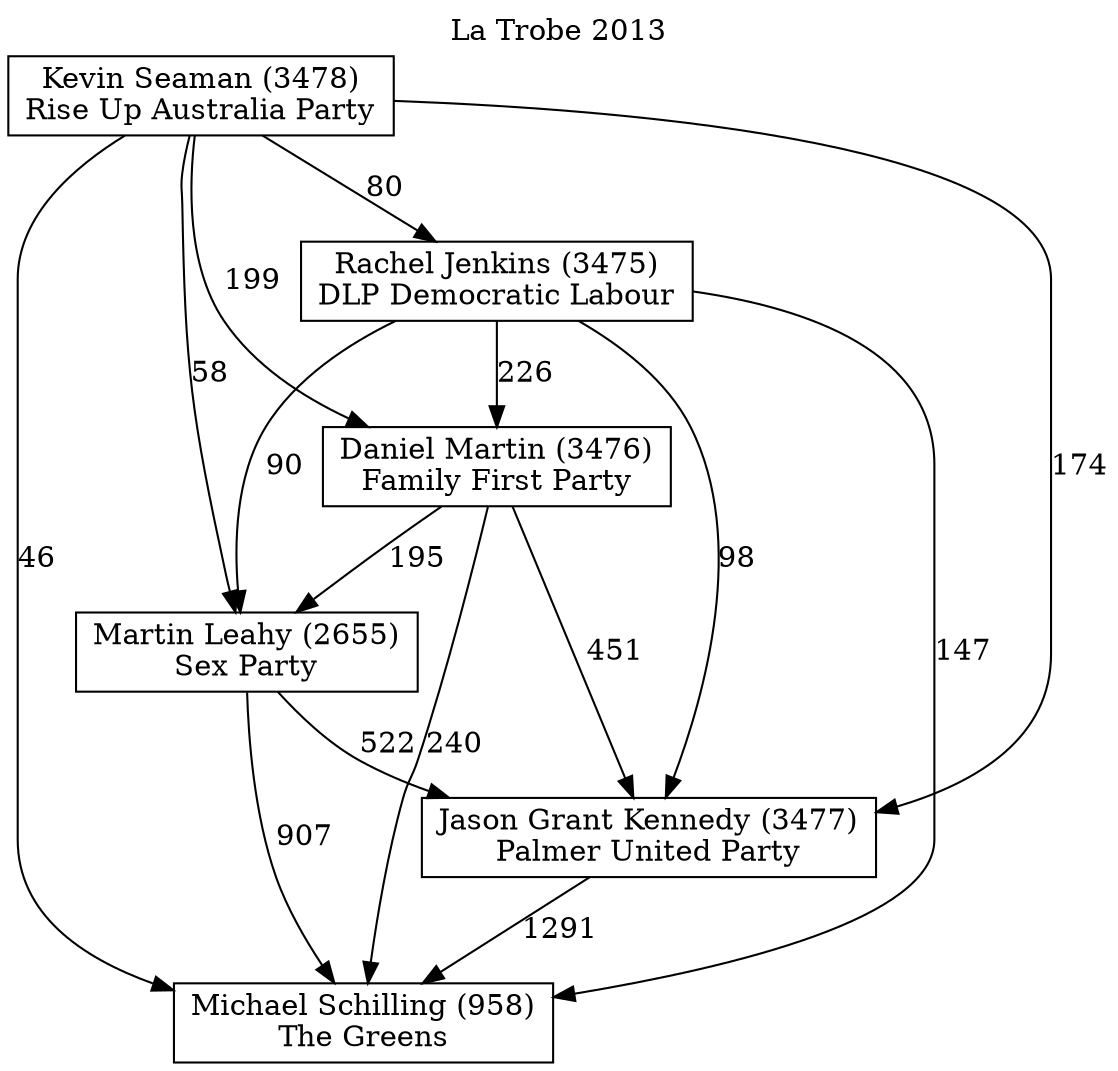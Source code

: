 // House preference flow
digraph "Michael Schilling (958)_La Trobe_2013" {
	graph [label="La Trobe 2013" labelloc=t mclimit=10]
	node [shape=box]
	"Michael Schilling (958)" [label="Michael Schilling (958)
The Greens"]
	"Jason Grant Kennedy (3477)" [label="Jason Grant Kennedy (3477)
Palmer United Party"]
	"Martin Leahy (2655)" [label="Martin Leahy (2655)
Sex Party"]
	"Daniel Martin (3476)" [label="Daniel Martin (3476)
Family First Party"]
	"Rachel Jenkins (3475)" [label="Rachel Jenkins (3475)
DLP Democratic Labour"]
	"Kevin Seaman (3478)" [label="Kevin Seaman (3478)
Rise Up Australia Party"]
	"Michael Schilling (958)" [label="Michael Schilling (958)
The Greens"]
	"Martin Leahy (2655)" [label="Martin Leahy (2655)
Sex Party"]
	"Daniel Martin (3476)" [label="Daniel Martin (3476)
Family First Party"]
	"Rachel Jenkins (3475)" [label="Rachel Jenkins (3475)
DLP Democratic Labour"]
	"Kevin Seaman (3478)" [label="Kevin Seaman (3478)
Rise Up Australia Party"]
	"Michael Schilling (958)" [label="Michael Schilling (958)
The Greens"]
	"Daniel Martin (3476)" [label="Daniel Martin (3476)
Family First Party"]
	"Rachel Jenkins (3475)" [label="Rachel Jenkins (3475)
DLP Democratic Labour"]
	"Kevin Seaman (3478)" [label="Kevin Seaman (3478)
Rise Up Australia Party"]
	"Michael Schilling (958)" [label="Michael Schilling (958)
The Greens"]
	"Rachel Jenkins (3475)" [label="Rachel Jenkins (3475)
DLP Democratic Labour"]
	"Kevin Seaman (3478)" [label="Kevin Seaman (3478)
Rise Up Australia Party"]
	"Michael Schilling (958)" [label="Michael Schilling (958)
The Greens"]
	"Kevin Seaman (3478)" [label="Kevin Seaman (3478)
Rise Up Australia Party"]
	"Kevin Seaman (3478)" [label="Kevin Seaman (3478)
Rise Up Australia Party"]
	"Rachel Jenkins (3475)" [label="Rachel Jenkins (3475)
DLP Democratic Labour"]
	"Kevin Seaman (3478)" [label="Kevin Seaman (3478)
Rise Up Australia Party"]
	"Kevin Seaman (3478)" [label="Kevin Seaman (3478)
Rise Up Australia Party"]
	"Daniel Martin (3476)" [label="Daniel Martin (3476)
Family First Party"]
	"Rachel Jenkins (3475)" [label="Rachel Jenkins (3475)
DLP Democratic Labour"]
	"Kevin Seaman (3478)" [label="Kevin Seaman (3478)
Rise Up Australia Party"]
	"Daniel Martin (3476)" [label="Daniel Martin (3476)
Family First Party"]
	"Kevin Seaman (3478)" [label="Kevin Seaman (3478)
Rise Up Australia Party"]
	"Kevin Seaman (3478)" [label="Kevin Seaman (3478)
Rise Up Australia Party"]
	"Rachel Jenkins (3475)" [label="Rachel Jenkins (3475)
DLP Democratic Labour"]
	"Kevin Seaman (3478)" [label="Kevin Seaman (3478)
Rise Up Australia Party"]
	"Kevin Seaman (3478)" [label="Kevin Seaman (3478)
Rise Up Australia Party"]
	"Martin Leahy (2655)" [label="Martin Leahy (2655)
Sex Party"]
	"Daniel Martin (3476)" [label="Daniel Martin (3476)
Family First Party"]
	"Rachel Jenkins (3475)" [label="Rachel Jenkins (3475)
DLP Democratic Labour"]
	"Kevin Seaman (3478)" [label="Kevin Seaman (3478)
Rise Up Australia Party"]
	"Martin Leahy (2655)" [label="Martin Leahy (2655)
Sex Party"]
	"Rachel Jenkins (3475)" [label="Rachel Jenkins (3475)
DLP Democratic Labour"]
	"Kevin Seaman (3478)" [label="Kevin Seaman (3478)
Rise Up Australia Party"]
	"Martin Leahy (2655)" [label="Martin Leahy (2655)
Sex Party"]
	"Kevin Seaman (3478)" [label="Kevin Seaman (3478)
Rise Up Australia Party"]
	"Kevin Seaman (3478)" [label="Kevin Seaman (3478)
Rise Up Australia Party"]
	"Rachel Jenkins (3475)" [label="Rachel Jenkins (3475)
DLP Democratic Labour"]
	"Kevin Seaman (3478)" [label="Kevin Seaman (3478)
Rise Up Australia Party"]
	"Kevin Seaman (3478)" [label="Kevin Seaman (3478)
Rise Up Australia Party"]
	"Daniel Martin (3476)" [label="Daniel Martin (3476)
Family First Party"]
	"Rachel Jenkins (3475)" [label="Rachel Jenkins (3475)
DLP Democratic Labour"]
	"Kevin Seaman (3478)" [label="Kevin Seaman (3478)
Rise Up Australia Party"]
	"Daniel Martin (3476)" [label="Daniel Martin (3476)
Family First Party"]
	"Kevin Seaman (3478)" [label="Kevin Seaman (3478)
Rise Up Australia Party"]
	"Kevin Seaman (3478)" [label="Kevin Seaman (3478)
Rise Up Australia Party"]
	"Rachel Jenkins (3475)" [label="Rachel Jenkins (3475)
DLP Democratic Labour"]
	"Kevin Seaman (3478)" [label="Kevin Seaman (3478)
Rise Up Australia Party"]
	"Kevin Seaman (3478)" [label="Kevin Seaman (3478)
Rise Up Australia Party"]
	"Jason Grant Kennedy (3477)" [label="Jason Grant Kennedy (3477)
Palmer United Party"]
	"Martin Leahy (2655)" [label="Martin Leahy (2655)
Sex Party"]
	"Daniel Martin (3476)" [label="Daniel Martin (3476)
Family First Party"]
	"Rachel Jenkins (3475)" [label="Rachel Jenkins (3475)
DLP Democratic Labour"]
	"Kevin Seaman (3478)" [label="Kevin Seaman (3478)
Rise Up Australia Party"]
	"Jason Grant Kennedy (3477)" [label="Jason Grant Kennedy (3477)
Palmer United Party"]
	"Daniel Martin (3476)" [label="Daniel Martin (3476)
Family First Party"]
	"Rachel Jenkins (3475)" [label="Rachel Jenkins (3475)
DLP Democratic Labour"]
	"Kevin Seaman (3478)" [label="Kevin Seaman (3478)
Rise Up Australia Party"]
	"Jason Grant Kennedy (3477)" [label="Jason Grant Kennedy (3477)
Palmer United Party"]
	"Rachel Jenkins (3475)" [label="Rachel Jenkins (3475)
DLP Democratic Labour"]
	"Kevin Seaman (3478)" [label="Kevin Seaman (3478)
Rise Up Australia Party"]
	"Jason Grant Kennedy (3477)" [label="Jason Grant Kennedy (3477)
Palmer United Party"]
	"Kevin Seaman (3478)" [label="Kevin Seaman (3478)
Rise Up Australia Party"]
	"Kevin Seaman (3478)" [label="Kevin Seaman (3478)
Rise Up Australia Party"]
	"Rachel Jenkins (3475)" [label="Rachel Jenkins (3475)
DLP Democratic Labour"]
	"Kevin Seaman (3478)" [label="Kevin Seaman (3478)
Rise Up Australia Party"]
	"Kevin Seaman (3478)" [label="Kevin Seaman (3478)
Rise Up Australia Party"]
	"Daniel Martin (3476)" [label="Daniel Martin (3476)
Family First Party"]
	"Rachel Jenkins (3475)" [label="Rachel Jenkins (3475)
DLP Democratic Labour"]
	"Kevin Seaman (3478)" [label="Kevin Seaman (3478)
Rise Up Australia Party"]
	"Daniel Martin (3476)" [label="Daniel Martin (3476)
Family First Party"]
	"Kevin Seaman (3478)" [label="Kevin Seaman (3478)
Rise Up Australia Party"]
	"Kevin Seaman (3478)" [label="Kevin Seaman (3478)
Rise Up Australia Party"]
	"Rachel Jenkins (3475)" [label="Rachel Jenkins (3475)
DLP Democratic Labour"]
	"Kevin Seaman (3478)" [label="Kevin Seaman (3478)
Rise Up Australia Party"]
	"Kevin Seaman (3478)" [label="Kevin Seaman (3478)
Rise Up Australia Party"]
	"Martin Leahy (2655)" [label="Martin Leahy (2655)
Sex Party"]
	"Daniel Martin (3476)" [label="Daniel Martin (3476)
Family First Party"]
	"Rachel Jenkins (3475)" [label="Rachel Jenkins (3475)
DLP Democratic Labour"]
	"Kevin Seaman (3478)" [label="Kevin Seaman (3478)
Rise Up Australia Party"]
	"Martin Leahy (2655)" [label="Martin Leahy (2655)
Sex Party"]
	"Rachel Jenkins (3475)" [label="Rachel Jenkins (3475)
DLP Democratic Labour"]
	"Kevin Seaman (3478)" [label="Kevin Seaman (3478)
Rise Up Australia Party"]
	"Martin Leahy (2655)" [label="Martin Leahy (2655)
Sex Party"]
	"Kevin Seaman (3478)" [label="Kevin Seaman (3478)
Rise Up Australia Party"]
	"Kevin Seaman (3478)" [label="Kevin Seaman (3478)
Rise Up Australia Party"]
	"Rachel Jenkins (3475)" [label="Rachel Jenkins (3475)
DLP Democratic Labour"]
	"Kevin Seaman (3478)" [label="Kevin Seaman (3478)
Rise Up Australia Party"]
	"Kevin Seaman (3478)" [label="Kevin Seaman (3478)
Rise Up Australia Party"]
	"Daniel Martin (3476)" [label="Daniel Martin (3476)
Family First Party"]
	"Rachel Jenkins (3475)" [label="Rachel Jenkins (3475)
DLP Democratic Labour"]
	"Kevin Seaman (3478)" [label="Kevin Seaman (3478)
Rise Up Australia Party"]
	"Daniel Martin (3476)" [label="Daniel Martin (3476)
Family First Party"]
	"Kevin Seaman (3478)" [label="Kevin Seaman (3478)
Rise Up Australia Party"]
	"Kevin Seaman (3478)" [label="Kevin Seaman (3478)
Rise Up Australia Party"]
	"Rachel Jenkins (3475)" [label="Rachel Jenkins (3475)
DLP Democratic Labour"]
	"Kevin Seaman (3478)" [label="Kevin Seaman (3478)
Rise Up Australia Party"]
	"Kevin Seaman (3478)" [label="Kevin Seaman (3478)
Rise Up Australia Party"]
	"Jason Grant Kennedy (3477)" -> "Michael Schilling (958)" [label=1291]
	"Martin Leahy (2655)" -> "Jason Grant Kennedy (3477)" [label=522]
	"Daniel Martin (3476)" -> "Martin Leahy (2655)" [label=195]
	"Rachel Jenkins (3475)" -> "Daniel Martin (3476)" [label=226]
	"Kevin Seaman (3478)" -> "Rachel Jenkins (3475)" [label=80]
	"Martin Leahy (2655)" -> "Michael Schilling (958)" [label=907]
	"Daniel Martin (3476)" -> "Michael Schilling (958)" [label=240]
	"Rachel Jenkins (3475)" -> "Michael Schilling (958)" [label=147]
	"Kevin Seaman (3478)" -> "Michael Schilling (958)" [label=46]
	"Kevin Seaman (3478)" -> "Daniel Martin (3476)" [label=199]
	"Rachel Jenkins (3475)" -> "Martin Leahy (2655)" [label=90]
	"Kevin Seaman (3478)" -> "Martin Leahy (2655)" [label=58]
	"Daniel Martin (3476)" -> "Jason Grant Kennedy (3477)" [label=451]
	"Rachel Jenkins (3475)" -> "Jason Grant Kennedy (3477)" [label=98]
	"Kevin Seaman (3478)" -> "Jason Grant Kennedy (3477)" [label=174]
}
